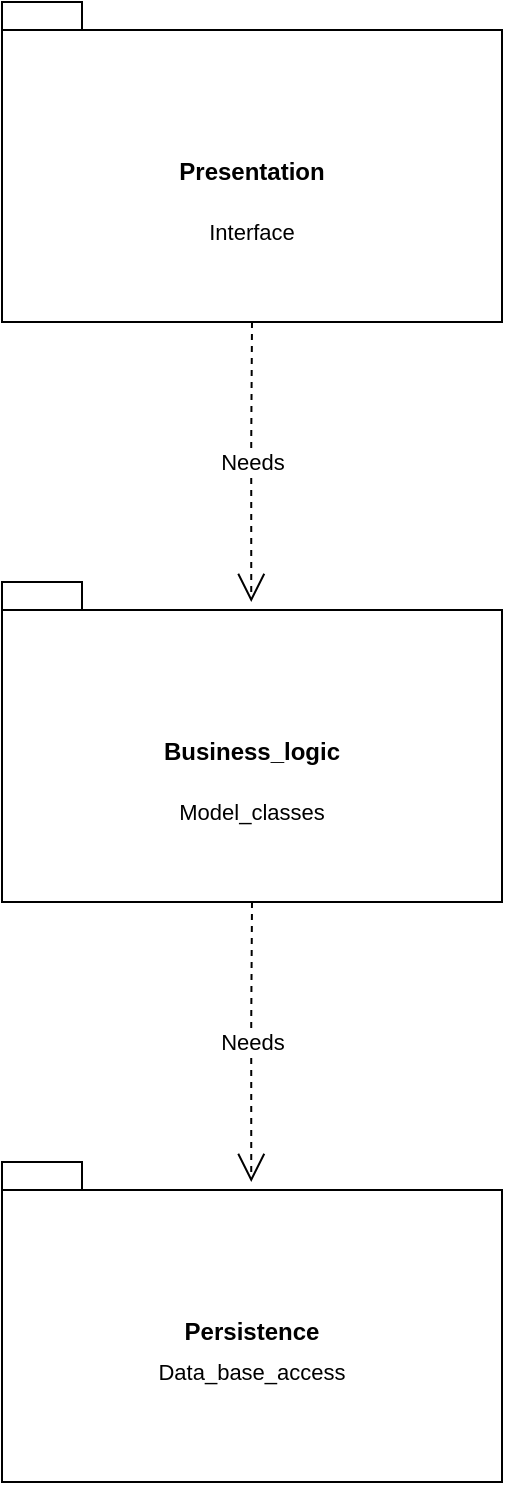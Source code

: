 <mxfile version="27.1.1">
  <diagram name="Page-1" id="jmBS_4EI14xsMspJS-5b">
    <mxGraphModel dx="942" dy="889" grid="1" gridSize="10" guides="1" tooltips="1" connect="1" arrows="1" fold="1" page="1" pageScale="1" pageWidth="827" pageHeight="1169" math="0" shadow="0">
      <root>
        <mxCell id="0" />
        <mxCell id="1" parent="0" />
        <mxCell id="L5o9BScCnMkhzsHsFVj7-3" value="Persistence" style="shape=folder;fontStyle=1;spacingTop=10;tabWidth=40;tabHeight=14;tabPosition=left;html=1;whiteSpace=wrap;" vertex="1" parent="1">
          <mxGeometry x="350" y="730" width="250" height="160" as="geometry" />
        </mxCell>
        <mxCell id="L5o9BScCnMkhzsHsFVj7-4" value="Presentation" style="shape=folder;fontStyle=1;spacingTop=10;tabWidth=40;tabHeight=14;tabPosition=left;html=1;whiteSpace=wrap;" vertex="1" parent="1">
          <mxGeometry x="350" y="150" width="250" height="160" as="geometry" />
        </mxCell>
        <mxCell id="L5o9BScCnMkhzsHsFVj7-6" value="Business_logic" style="shape=folder;fontStyle=1;spacingTop=10;tabWidth=40;tabHeight=14;tabPosition=left;html=1;whiteSpace=wrap;" vertex="1" parent="1">
          <mxGeometry x="350" y="440" width="250" height="160" as="geometry" />
        </mxCell>
        <mxCell id="L5o9BScCnMkhzsHsFVj7-7" value="Needs" style="endArrow=open;endSize=12;dashed=1;html=1;rounded=0;" edge="1" parent="1">
          <mxGeometry width="160" relative="1" as="geometry">
            <mxPoint x="475" y="310" as="sourcePoint" />
            <mxPoint x="474.62" y="450" as="targetPoint" />
            <Array as="points">
              <mxPoint x="474.62" y="370" />
            </Array>
          </mxGeometry>
        </mxCell>
        <mxCell id="L5o9BScCnMkhzsHsFVj7-9" value="&lt;span style=&quot;font-weight: normal;&quot;&gt;&lt;font style=&quot;font-size: 11px;&quot;&gt;Interface&lt;/font&gt;&lt;/span&gt;" style="text;html=1;align=center;verticalAlign=middle;whiteSpace=wrap;rounded=0;fontFamily=Helvetica;fontSize=12;fontColor=default;fontStyle=1;" vertex="1" parent="1">
          <mxGeometry x="445" y="250" width="60" height="30" as="geometry" />
        </mxCell>
        <mxCell id="L5o9BScCnMkhzsHsFVj7-10" value="&lt;font style=&quot;font-size: 11px; font-weight: normal;&quot;&gt;Model_classes&lt;/font&gt;" style="text;html=1;align=center;verticalAlign=middle;whiteSpace=wrap;rounded=0;fontFamily=Helvetica;fontSize=12;fontColor=default;fontStyle=1;" vertex="1" parent="1">
          <mxGeometry x="445" y="540" width="60" height="30" as="geometry" />
        </mxCell>
        <mxCell id="L5o9BScCnMkhzsHsFVj7-11" value="&lt;span style=&quot;font-weight: normal;&quot;&gt;&lt;font style=&quot;font-size: 11px;&quot;&gt;Data_base_access&lt;/font&gt;&lt;/span&gt;" style="text;html=1;align=center;verticalAlign=middle;whiteSpace=wrap;rounded=0;fontFamily=Helvetica;fontSize=12;fontColor=default;fontStyle=1;" vertex="1" parent="1">
          <mxGeometry x="445" y="820" width="60" height="30" as="geometry" />
        </mxCell>
        <mxCell id="L5o9BScCnMkhzsHsFVj7-12" value="Needs" style="endArrow=open;endSize=12;dashed=1;html=1;rounded=0;" edge="1" parent="1">
          <mxGeometry width="160" relative="1" as="geometry">
            <mxPoint x="475" y="600" as="sourcePoint" />
            <mxPoint x="474.62" y="740" as="targetPoint" />
            <Array as="points">
              <mxPoint x="474.62" y="660" />
            </Array>
          </mxGeometry>
        </mxCell>
      </root>
    </mxGraphModel>
  </diagram>
</mxfile>
